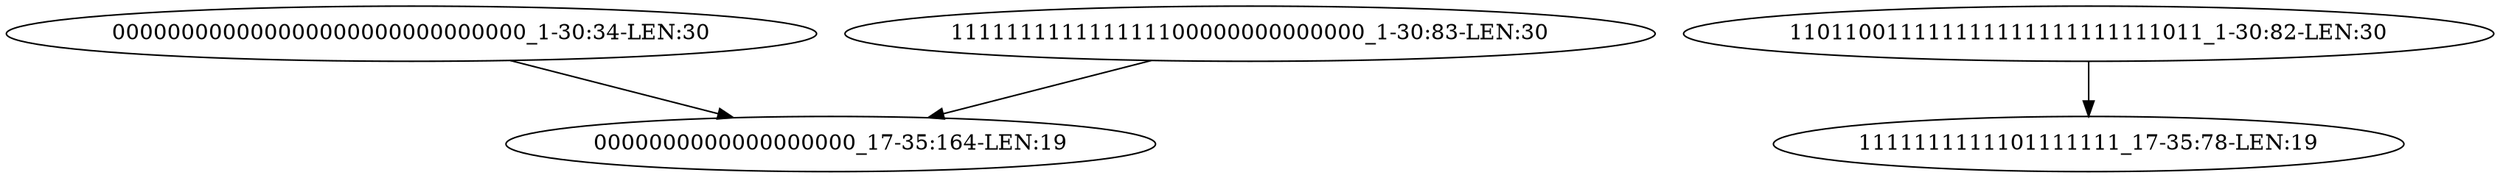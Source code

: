digraph G {
    "000000000000000000000000000000_1-30:34-LEN:30" -> "0000000000000000000_17-35:164-LEN:19";
    "111111111111111100000000000000_1-30:83-LEN:30" -> "0000000000000000000_17-35:164-LEN:19";
    "110110011111111111111111111011_1-30:82-LEN:30" -> "1111111111101111111_17-35:78-LEN:19";
}

